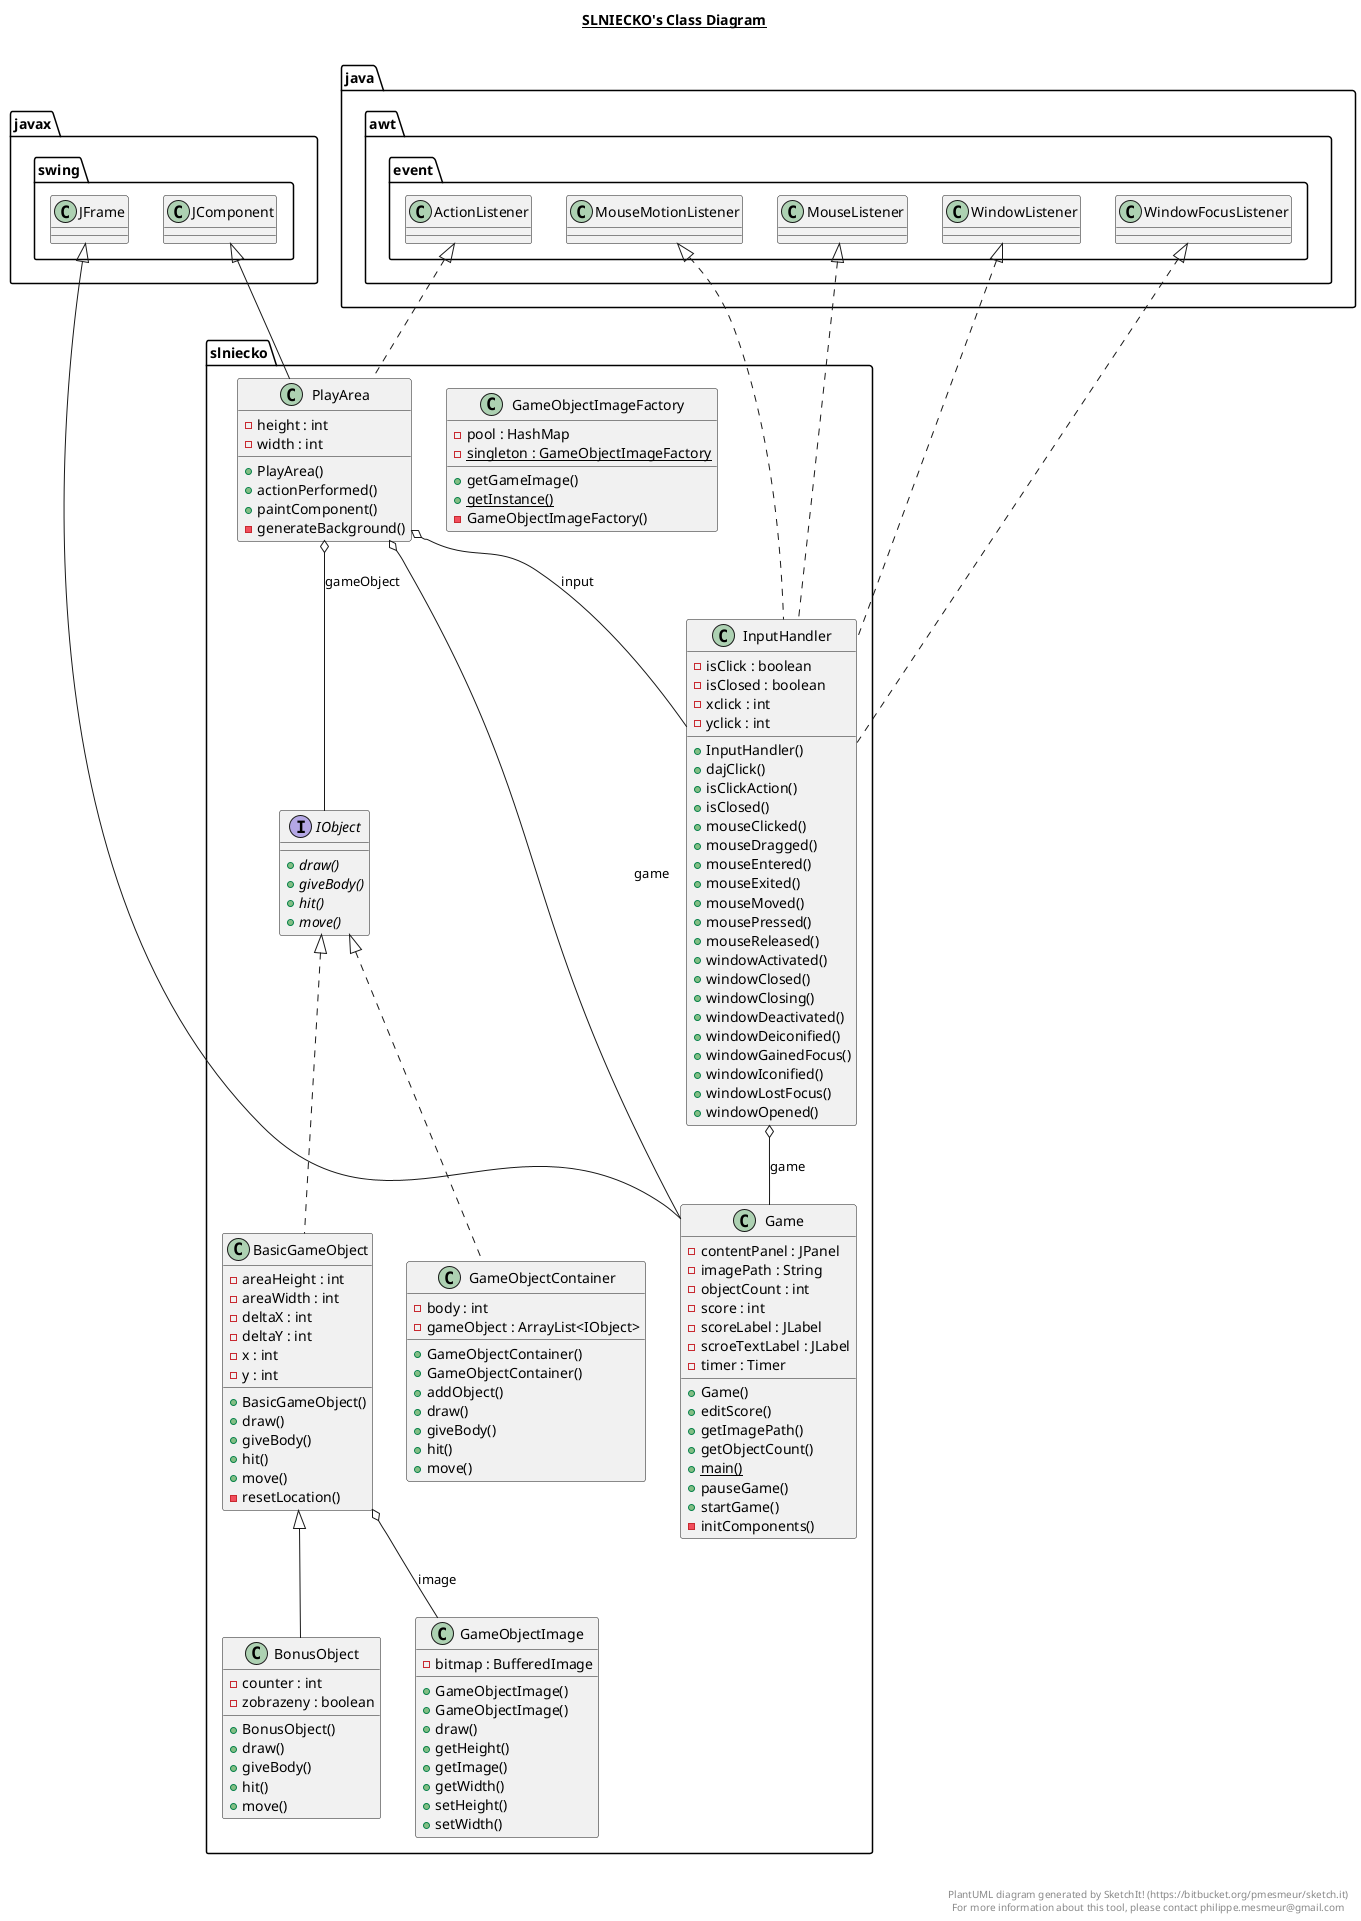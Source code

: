 @startuml

title __SLNIECKO's Class Diagram__\n

  namespace slniecko {
    class slniecko.BasicGameObject {
        - areaHeight : int
        - areaWidth : int
        - deltaX : int
        - deltaY : int
        - x : int
        - y : int
        + BasicGameObject()
        + draw()
        + giveBody()
        + hit()
        + move()
        - resetLocation()
    }
  }
  

  namespace slniecko {
    class slniecko.BonusObject {
        - counter : int
        - zobrazeny : boolean
        + BonusObject()
        + draw()
        + giveBody()
        + hit()
        + move()
    }
  }
  

  namespace slniecko {
    class slniecko.Game {
        - contentPanel : JPanel
        - imagePath : String
        - objectCount : int
        - score : int
        - scoreLabel : JLabel
        - scroeTextLabel : JLabel
        - timer : Timer
        + Game()
        + editScore()
        + getImagePath()
        + getObjectCount()
        {static} + main()
        + pauseGame()
        + startGame()
        - initComponents()
    }
  }
  

  namespace slniecko {
    class slniecko.GameObjectContainer {
        - body : int
        - gameObject : ArrayList<IObject>
        + GameObjectContainer()
        + GameObjectContainer()
        + addObject()
        + draw()
        + giveBody()
        + hit()
        + move()
    }
  }
  

  namespace slniecko {
    class slniecko.GameObjectImage {
        - bitmap : BufferedImage
        + GameObjectImage()
        + GameObjectImage()
        + draw()
        + getHeight()
        + getImage()
        + getWidth()
        + setHeight()
        + setWidth()
    }
  }
  

  namespace slniecko {
    class slniecko.GameObjectImageFactory {
        - pool : HashMap
        {static} - singleton : GameObjectImageFactory
        + getGameImage()
        {static} + getInstance()
        - GameObjectImageFactory()
    }
  }
  

  namespace slniecko {
    interface slniecko.IObject {
        {abstract} + draw()
        {abstract} + giveBody()
        {abstract} + hit()
        {abstract} + move()
    }
  }
  

  namespace slniecko {
    class slniecko.InputHandler {
        - isClick : boolean
        - isClosed : boolean
        - xclick : int
        - yclick : int
        + InputHandler()
        + dajClick()
        + isClickAction()
        + isClosed()
        + mouseClicked()
        + mouseDragged()
        + mouseEntered()
        + mouseExited()
        + mouseMoved()
        + mousePressed()
        + mouseReleased()
        + windowActivated()
        + windowClosed()
        + windowClosing()
        + windowDeactivated()
        + windowDeiconified()
        + windowGainedFocus()
        + windowIconified()
        + windowLostFocus()
        + windowOpened()
    }
  }
  

  namespace slniecko {
    class slniecko.PlayArea {
        - height : int
        - width : int
        + PlayArea()
        + actionPerformed()
        + paintComponent()
        - generateBackground()
    }
  }
  

  slniecko.BasicGameObject .up.|> slniecko.IObject
  slniecko.BasicGameObject o-- slniecko.GameObjectImage : image
  slniecko.BonusObject -up-|> slniecko.BasicGameObject
  slniecko.Game -up-|> javax.swing.JFrame
  slniecko.GameObjectContainer .up.|> slniecko.IObject
  slniecko.InputHandler .up.|> java.awt.event.MouseListener
  slniecko.InputHandler .up.|> java.awt.event.MouseMotionListener
  slniecko.InputHandler .up.|> java.awt.event.WindowFocusListener
  slniecko.InputHandler .up.|> java.awt.event.WindowListener
  slniecko.InputHandler o-- slniecko.Game : game
  slniecko.PlayArea .up.|> java.awt.event.ActionListener
  slniecko.PlayArea -up-|> javax.swing.JComponent
  slniecko.PlayArea o-- slniecko.Game : game
  slniecko.PlayArea o-- slniecko.IObject : gameObject
  slniecko.PlayArea o-- slniecko.InputHandler : input


right footer


PlantUML diagram generated by SketchIt! (https://bitbucket.org/pmesmeur/sketch.it)
For more information about this tool, please contact philippe.mesmeur@gmail.com
endfooter

@enduml
